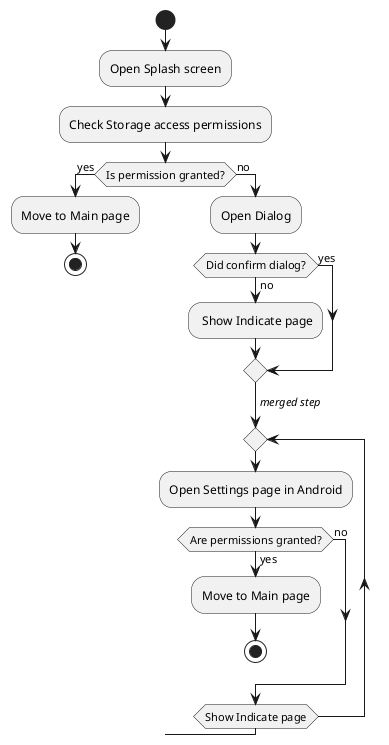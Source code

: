 @startuml
start
:Open Splash screen;
:Check Storage access permissions;
if (Is permission granted?) then (yes)
  :Move to Main page;
  stop
else (no)
  :Open Dialog;
  if (Did confirm dialog?) then (yes)
  else (no)
    : Show Indicate page;
  endif
    ->//merged step//;
  repeat
  :Open Settings page in Android;
  if (Are permissions granted?) then (yes)
    :Move to Main page;
    stop
  else (no)
  endif
      repeat while (Show Indicate page)
endif
@enduml